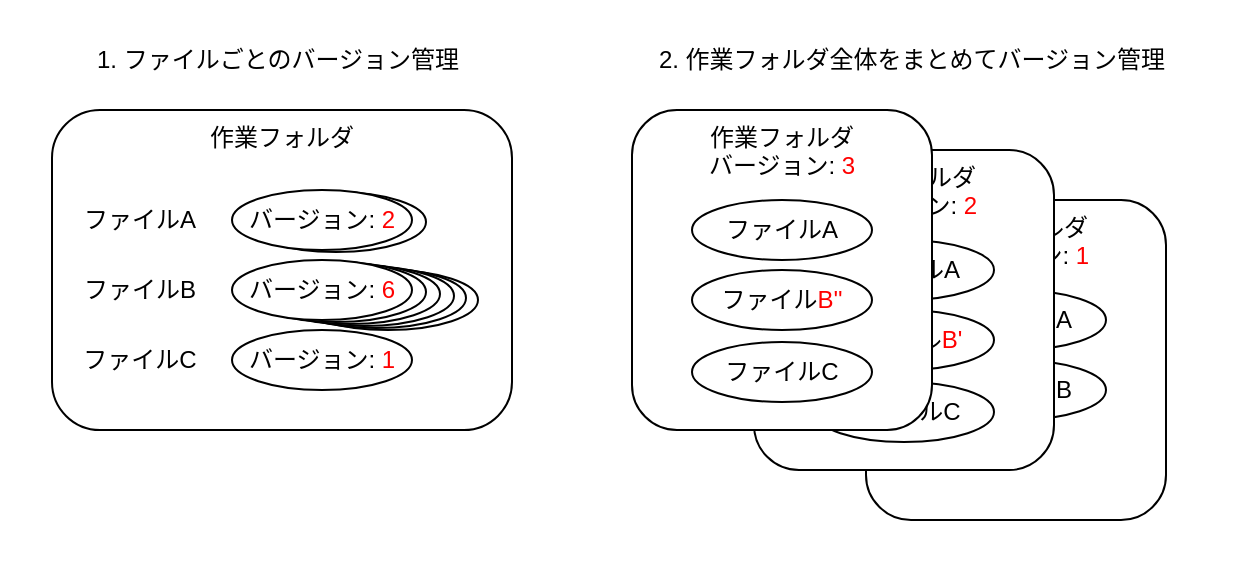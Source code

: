 <mxfile version="26.0.2">
  <diagram id="C5RBs43oDa-KdzZeNtuy" name="Page-1">
    <mxGraphModel dx="1307" dy="1070" grid="1" gridSize="10" guides="1" tooltips="1" connect="1" arrows="1" fold="1" page="1" pageScale="1" pageWidth="827" pageHeight="1169" math="0" shadow="0">
      <root>
        <mxCell id="WIyWlLk6GJQsqaUBKTNV-0" />
        <mxCell id="WIyWlLk6GJQsqaUBKTNV-1" parent="WIyWlLk6GJQsqaUBKTNV-0" />
        <mxCell id="n8qMs5hg-vV5P2_N1nDD-47" value="" style="rounded=0;whiteSpace=wrap;html=1;spacing=2;strokeColor=none;" vertex="1" parent="WIyWlLk6GJQsqaUBKTNV-1">
          <mxGeometry width="620" height="280" as="geometry" />
        </mxCell>
        <mxCell id="n8qMs5hg-vV5P2_N1nDD-44" value="" style="group" vertex="1" connectable="0" parent="WIyWlLk6GJQsqaUBKTNV-1">
          <mxGeometry x="10" width="246" height="215" as="geometry" />
        </mxCell>
        <mxCell id="n8qMs5hg-vV5P2_N1nDD-0" value="作業フォルダ" style="rounded=1;whiteSpace=wrap;html=1;verticalAlign=top;fontColor=default;labelBackgroundColor=none;" vertex="1" parent="n8qMs5hg-vV5P2_N1nDD-44">
          <mxGeometry x="16" y="55" width="230" height="160" as="geometry" />
        </mxCell>
        <mxCell id="n8qMs5hg-vV5P2_N1nDD-24" value="" style="ellipse;whiteSpace=wrap;html=1;" vertex="1" parent="n8qMs5hg-vV5P2_N1nDD-44">
          <mxGeometry x="139" y="135" width="90" height="30" as="geometry" />
        </mxCell>
        <mxCell id="n8qMs5hg-vV5P2_N1nDD-23" value="" style="ellipse;whiteSpace=wrap;html=1;" vertex="1" parent="n8qMs5hg-vV5P2_N1nDD-44">
          <mxGeometry x="133" y="134" width="90" height="30" as="geometry" />
        </mxCell>
        <mxCell id="n8qMs5hg-vV5P2_N1nDD-22" value="" style="ellipse;whiteSpace=wrap;html=1;" vertex="1" parent="n8qMs5hg-vV5P2_N1nDD-44">
          <mxGeometry x="127" y="133" width="90" height="30" as="geometry" />
        </mxCell>
        <mxCell id="n8qMs5hg-vV5P2_N1nDD-21" value="" style="ellipse;whiteSpace=wrap;html=1;" vertex="1" parent="n8qMs5hg-vV5P2_N1nDD-44">
          <mxGeometry x="120" y="132" width="90" height="30" as="geometry" />
        </mxCell>
        <mxCell id="n8qMs5hg-vV5P2_N1nDD-20" value="" style="ellipse;whiteSpace=wrap;html=1;" vertex="1" parent="n8qMs5hg-vV5P2_N1nDD-44">
          <mxGeometry x="113" y="131" width="90" height="30" as="geometry" />
        </mxCell>
        <mxCell id="n8qMs5hg-vV5P2_N1nDD-18" value="" style="ellipse;whiteSpace=wrap;html=1;" vertex="1" parent="n8qMs5hg-vV5P2_N1nDD-44">
          <mxGeometry x="113" y="96" width="90" height="30" as="geometry" />
        </mxCell>
        <mxCell id="n8qMs5hg-vV5P2_N1nDD-2" value="バージョン: &lt;font style=&quot;color: rgb(255, 0, 0);&quot;&gt;2&lt;/font&gt;" style="ellipse;whiteSpace=wrap;html=1;" vertex="1" parent="n8qMs5hg-vV5P2_N1nDD-44">
          <mxGeometry x="106" y="95" width="90" height="30" as="geometry" />
        </mxCell>
        <mxCell id="n8qMs5hg-vV5P2_N1nDD-3" value="ファイルA" style="text;html=1;align=center;verticalAlign=middle;whiteSpace=wrap;rounded=0;" vertex="1" parent="n8qMs5hg-vV5P2_N1nDD-44">
          <mxGeometry x="30" y="95" width="60" height="30" as="geometry" />
        </mxCell>
        <mxCell id="n8qMs5hg-vV5P2_N1nDD-5" value="バージョン: &lt;font color=&quot;#ff0000&quot;&gt;6&lt;/font&gt;" style="ellipse;whiteSpace=wrap;html=1;" vertex="1" parent="n8qMs5hg-vV5P2_N1nDD-44">
          <mxGeometry x="106" y="130" width="90" height="30" as="geometry" />
        </mxCell>
        <mxCell id="n8qMs5hg-vV5P2_N1nDD-6" value="ファイルB" style="text;html=1;align=center;verticalAlign=middle;whiteSpace=wrap;rounded=0;" vertex="1" parent="n8qMs5hg-vV5P2_N1nDD-44">
          <mxGeometry x="30" y="130" width="60" height="30" as="geometry" />
        </mxCell>
        <mxCell id="n8qMs5hg-vV5P2_N1nDD-7" value="バージョン: &lt;font style=&quot;color: rgb(255, 0, 0);&quot;&gt;1&lt;/font&gt;" style="ellipse;whiteSpace=wrap;html=1;" vertex="1" parent="n8qMs5hg-vV5P2_N1nDD-44">
          <mxGeometry x="106" y="165" width="90" height="30" as="geometry" />
        </mxCell>
        <mxCell id="n8qMs5hg-vV5P2_N1nDD-8" value="ファイルC" style="text;html=1;align=center;verticalAlign=middle;whiteSpace=wrap;rounded=0;" vertex="1" parent="n8qMs5hg-vV5P2_N1nDD-44">
          <mxGeometry x="30" y="165" width="60" height="30" as="geometry" />
        </mxCell>
        <mxCell id="n8qMs5hg-vV5P2_N1nDD-43" value="1. ファイルごとのバージョン管理" style="text;html=1;align=center;verticalAlign=middle;whiteSpace=wrap;rounded=0;" vertex="1" parent="n8qMs5hg-vV5P2_N1nDD-44">
          <mxGeometry x="29" y="15" width="200" height="30" as="geometry" />
        </mxCell>
        <mxCell id="n8qMs5hg-vV5P2_N1nDD-46" value="" style="group" vertex="1" connectable="0" parent="WIyWlLk6GJQsqaUBKTNV-1">
          <mxGeometry x="316" y="15" width="297" height="245" as="geometry" />
        </mxCell>
        <mxCell id="n8qMs5hg-vV5P2_N1nDD-31" value="" style="group" vertex="1" connectable="0" parent="n8qMs5hg-vV5P2_N1nDD-46">
          <mxGeometry x="61" y="60" width="236" height="185" as="geometry" />
        </mxCell>
        <mxCell id="n8qMs5hg-vV5P2_N1nDD-36" value="" style="group" vertex="1" connectable="0" parent="n8qMs5hg-vV5P2_N1nDD-31">
          <mxGeometry x="46" y="25" width="190" height="160" as="geometry" />
        </mxCell>
        <mxCell id="n8qMs5hg-vV5P2_N1nDD-42" value="" style="group" vertex="1" connectable="0" parent="n8qMs5hg-vV5P2_N1nDD-36">
          <mxGeometry x="10" width="150" height="160" as="geometry" />
        </mxCell>
        <mxCell id="n8qMs5hg-vV5P2_N1nDD-37" value="作業フォルダ&lt;br&gt;バージョン: &lt;font color=&quot;#ff0000&quot;&gt;1&lt;/font&gt;" style="rounded=1;whiteSpace=wrap;html=1;verticalAlign=top;" vertex="1" parent="n8qMs5hg-vV5P2_N1nDD-42">
          <mxGeometry width="150" height="160" as="geometry" />
        </mxCell>
        <mxCell id="n8qMs5hg-vV5P2_N1nDD-38" value="ファイルA" style="ellipse;whiteSpace=wrap;html=1;" vertex="1" parent="n8qMs5hg-vV5P2_N1nDD-42">
          <mxGeometry x="30" y="45" width="90" height="30" as="geometry" />
        </mxCell>
        <mxCell id="n8qMs5hg-vV5P2_N1nDD-39" value="ファイルB" style="ellipse;whiteSpace=wrap;html=1;" vertex="1" parent="n8qMs5hg-vV5P2_N1nDD-42">
          <mxGeometry x="30" y="80" width="90" height="30" as="geometry" />
        </mxCell>
        <mxCell id="n8qMs5hg-vV5P2_N1nDD-41" value="" style="group" vertex="1" connectable="0" parent="n8qMs5hg-vV5P2_N1nDD-31">
          <mxGeometry width="170" height="160" as="geometry" />
        </mxCell>
        <mxCell id="n8qMs5hg-vV5P2_N1nDD-32" value="作業フォルダ&lt;br&gt;バージョン: &lt;font color=&quot;#ff0000&quot;&gt;2&lt;/font&gt;" style="rounded=1;whiteSpace=wrap;html=1;verticalAlign=top;" vertex="1" parent="n8qMs5hg-vV5P2_N1nDD-41">
          <mxGeometry width="150" height="160" as="geometry" />
        </mxCell>
        <mxCell id="n8qMs5hg-vV5P2_N1nDD-33" value="ファイルA" style="ellipse;whiteSpace=wrap;html=1;" vertex="1" parent="n8qMs5hg-vV5P2_N1nDD-41">
          <mxGeometry x="30" y="45" width="90" height="30" as="geometry" />
        </mxCell>
        <mxCell id="n8qMs5hg-vV5P2_N1nDD-34" value="ファイル&lt;font style=&quot;color: rgb(255, 0, 0);&quot;&gt;B&#39;&lt;/font&gt;" style="ellipse;whiteSpace=wrap;html=1;" vertex="1" parent="n8qMs5hg-vV5P2_N1nDD-41">
          <mxGeometry x="30" y="80" width="90" height="30" as="geometry" />
        </mxCell>
        <mxCell id="n8qMs5hg-vV5P2_N1nDD-35" value="ファイルC" style="ellipse;whiteSpace=wrap;html=1;" vertex="1" parent="n8qMs5hg-vV5P2_N1nDD-41">
          <mxGeometry x="30" y="116" width="90" height="30" as="geometry" />
        </mxCell>
        <mxCell id="n8qMs5hg-vV5P2_N1nDD-10" value="" style="group" vertex="1" connectable="0" parent="n8qMs5hg-vV5P2_N1nDD-46">
          <mxGeometry y="40" width="190" height="160" as="geometry" />
        </mxCell>
        <mxCell id="n8qMs5hg-vV5P2_N1nDD-11" value="作業フォルダ&lt;br&gt;バージョン: &lt;font style=&quot;color: rgb(255, 0, 0);&quot;&gt;3&lt;/font&gt;" style="rounded=1;whiteSpace=wrap;html=1;verticalAlign=top;" vertex="1" parent="n8qMs5hg-vV5P2_N1nDD-10">
          <mxGeometry width="150" height="160" as="geometry" />
        </mxCell>
        <mxCell id="n8qMs5hg-vV5P2_N1nDD-26" value="ファイルA" style="ellipse;whiteSpace=wrap;html=1;" vertex="1" parent="n8qMs5hg-vV5P2_N1nDD-10">
          <mxGeometry x="30" y="45" width="90" height="30" as="geometry" />
        </mxCell>
        <mxCell id="n8qMs5hg-vV5P2_N1nDD-28" value="ファイル&lt;font style=&quot;color: rgb(255, 0, 0);&quot;&gt;B&#39;&#39;&lt;/font&gt;" style="ellipse;whiteSpace=wrap;html=1;" vertex="1" parent="n8qMs5hg-vV5P2_N1nDD-10">
          <mxGeometry x="30" y="80" width="90" height="30" as="geometry" />
        </mxCell>
        <mxCell id="n8qMs5hg-vV5P2_N1nDD-30" value="ファイルC" style="ellipse;whiteSpace=wrap;html=1;" vertex="1" parent="n8qMs5hg-vV5P2_N1nDD-10">
          <mxGeometry x="30" y="116" width="90" height="30" as="geometry" />
        </mxCell>
        <mxCell id="n8qMs5hg-vV5P2_N1nDD-45" value="2. 作業フォルダ全体をまとめてバージョン管理" style="text;html=1;align=center;verticalAlign=middle;whiteSpace=wrap;rounded=0;" vertex="1" parent="n8qMs5hg-vV5P2_N1nDD-46">
          <mxGeometry x="10" width="260" height="30" as="geometry" />
        </mxCell>
      </root>
    </mxGraphModel>
  </diagram>
</mxfile>
